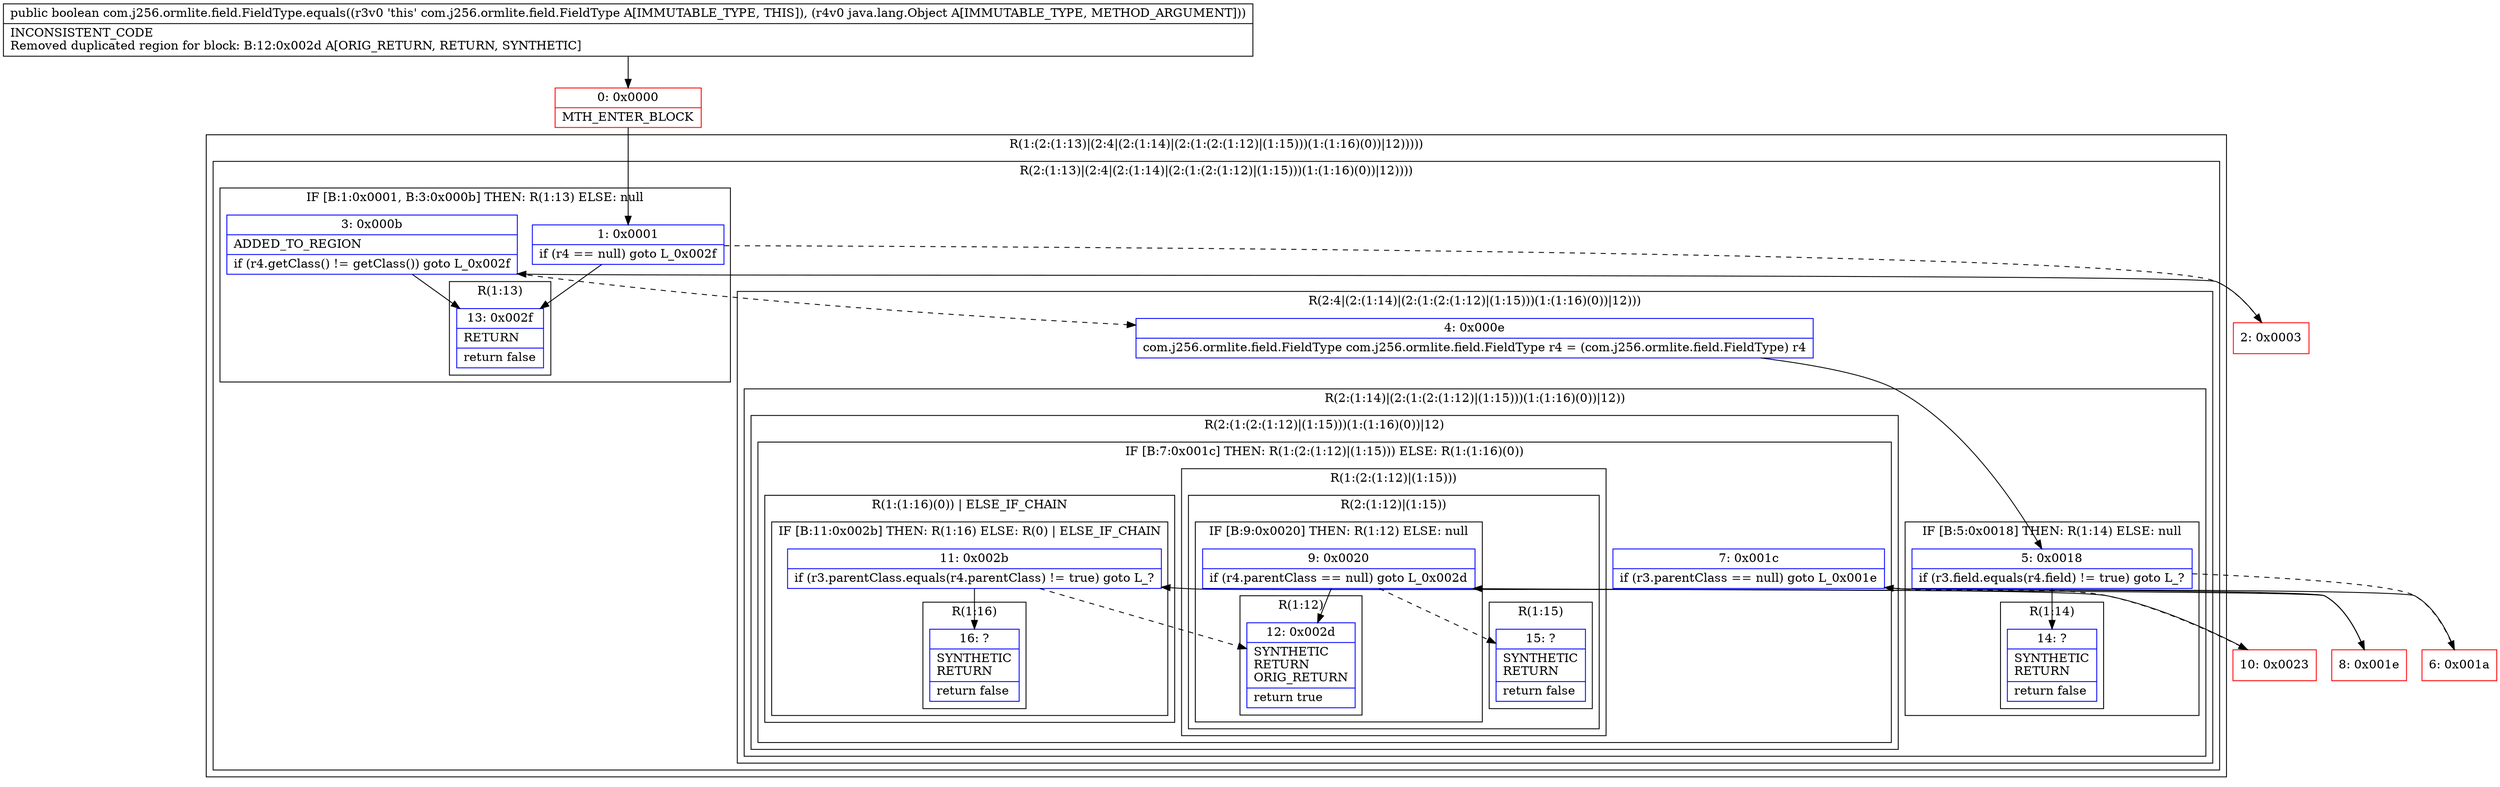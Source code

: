 digraph "CFG forcom.j256.ormlite.field.FieldType.equals(Ljava\/lang\/Object;)Z" {
subgraph cluster_Region_829566776 {
label = "R(1:(2:(1:13)|(2:4|(2:(1:14)|(2:(1:(2:(1:12)|(1:15)))(1:(1:16)(0))|12)))))";
node [shape=record,color=blue];
subgraph cluster_Region_1058100703 {
label = "R(2:(1:13)|(2:4|(2:(1:14)|(2:(1:(2:(1:12)|(1:15)))(1:(1:16)(0))|12))))";
node [shape=record,color=blue];
subgraph cluster_IfRegion_719685789 {
label = "IF [B:1:0x0001, B:3:0x000b] THEN: R(1:13) ELSE: null";
node [shape=record,color=blue];
Node_1 [shape=record,label="{1\:\ 0x0001|if (r4 == null) goto L_0x002f\l}"];
Node_3 [shape=record,label="{3\:\ 0x000b|ADDED_TO_REGION\l|if (r4.getClass() != getClass()) goto L_0x002f\l}"];
subgraph cluster_Region_430097412 {
label = "R(1:13)";
node [shape=record,color=blue];
Node_13 [shape=record,label="{13\:\ 0x002f|RETURN\l|return false\l}"];
}
}
subgraph cluster_Region_1473799452 {
label = "R(2:4|(2:(1:14)|(2:(1:(2:(1:12)|(1:15)))(1:(1:16)(0))|12)))";
node [shape=record,color=blue];
Node_4 [shape=record,label="{4\:\ 0x000e|com.j256.ormlite.field.FieldType com.j256.ormlite.field.FieldType r4 = (com.j256.ormlite.field.FieldType) r4\l}"];
subgraph cluster_Region_956904423 {
label = "R(2:(1:14)|(2:(1:(2:(1:12)|(1:15)))(1:(1:16)(0))|12))";
node [shape=record,color=blue];
subgraph cluster_IfRegion_750867558 {
label = "IF [B:5:0x0018] THEN: R(1:14) ELSE: null";
node [shape=record,color=blue];
Node_5 [shape=record,label="{5\:\ 0x0018|if (r3.field.equals(r4.field) != true) goto L_?\l}"];
subgraph cluster_Region_201533108 {
label = "R(1:14)";
node [shape=record,color=blue];
Node_14 [shape=record,label="{14\:\ ?|SYNTHETIC\lRETURN\l|return false\l}"];
}
}
subgraph cluster_Region_170194633 {
label = "R(2:(1:(2:(1:12)|(1:15)))(1:(1:16)(0))|12)";
node [shape=record,color=blue];
subgraph cluster_IfRegion_86610285 {
label = "IF [B:7:0x001c] THEN: R(1:(2:(1:12)|(1:15))) ELSE: R(1:(1:16)(0))";
node [shape=record,color=blue];
Node_7 [shape=record,label="{7\:\ 0x001c|if (r3.parentClass == null) goto L_0x001e\l}"];
subgraph cluster_Region_1976507428 {
label = "R(1:(2:(1:12)|(1:15)))";
node [shape=record,color=blue];
subgraph cluster_Region_1617736367 {
label = "R(2:(1:12)|(1:15))";
node [shape=record,color=blue];
subgraph cluster_IfRegion_1498703046 {
label = "IF [B:9:0x0020] THEN: R(1:12) ELSE: null";
node [shape=record,color=blue];
Node_9 [shape=record,label="{9\:\ 0x0020|if (r4.parentClass == null) goto L_0x002d\l}"];
subgraph cluster_Region_1305711317 {
label = "R(1:12)";
node [shape=record,color=blue];
Node_12 [shape=record,label="{12\:\ 0x002d|SYNTHETIC\lRETURN\lORIG_RETURN\l|return true\l}"];
}
}
subgraph cluster_Region_79216891 {
label = "R(1:15)";
node [shape=record,color=blue];
Node_15 [shape=record,label="{15\:\ ?|SYNTHETIC\lRETURN\l|return false\l}"];
}
}
}
subgraph cluster_Region_152814196 {
label = "R(1:(1:16)(0)) | ELSE_IF_CHAIN\l";
node [shape=record,color=blue];
subgraph cluster_IfRegion_638784901 {
label = "IF [B:11:0x002b] THEN: R(1:16) ELSE: R(0) | ELSE_IF_CHAIN\l";
node [shape=record,color=blue];
Node_11 [shape=record,label="{11\:\ 0x002b|if (r3.parentClass.equals(r4.parentClass) != true) goto L_?\l}"];
subgraph cluster_Region_216526898 {
label = "R(1:16)";
node [shape=record,color=blue];
Node_16 [shape=record,label="{16\:\ ?|SYNTHETIC\lRETURN\l|return false\l}"];
}
subgraph cluster_Region_1567854145 {
label = "R(0)";
node [shape=record,color=blue];
}
}
}
}
Node_12 [shape=record,label="{12\:\ 0x002d|SYNTHETIC\lRETURN\lORIG_RETURN\l|return true\l}"];
}
}
}
}
}
Node_0 [shape=record,color=red,label="{0\:\ 0x0000|MTH_ENTER_BLOCK\l}"];
Node_2 [shape=record,color=red,label="{2\:\ 0x0003}"];
Node_6 [shape=record,color=red,label="{6\:\ 0x001a}"];
Node_8 [shape=record,color=red,label="{8\:\ 0x001e}"];
Node_10 [shape=record,color=red,label="{10\:\ 0x0023}"];
MethodNode[shape=record,label="{public boolean com.j256.ormlite.field.FieldType.equals((r3v0 'this' com.j256.ormlite.field.FieldType A[IMMUTABLE_TYPE, THIS]), (r4v0 java.lang.Object A[IMMUTABLE_TYPE, METHOD_ARGUMENT]))  | INCONSISTENT_CODE\lRemoved duplicated region for block: B:12:0x002d A[ORIG_RETURN, RETURN, SYNTHETIC]\l}"];
MethodNode -> Node_0;
Node_1 -> Node_2[style=dashed];
Node_1 -> Node_13;
Node_3 -> Node_4[style=dashed];
Node_3 -> Node_13;
Node_4 -> Node_5;
Node_5 -> Node_6[style=dashed];
Node_5 -> Node_14;
Node_7 -> Node_8;
Node_7 -> Node_10[style=dashed];
Node_9 -> Node_12;
Node_9 -> Node_15[style=dashed];
Node_11 -> Node_12[style=dashed];
Node_11 -> Node_16;
Node_0 -> Node_1;
Node_2 -> Node_3;
Node_6 -> Node_7;
Node_8 -> Node_9;
Node_10 -> Node_11;
}

